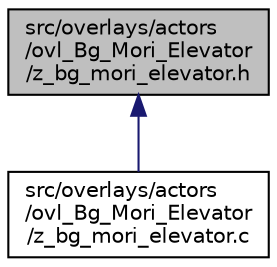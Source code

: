 digraph "src/overlays/actors/ovl_Bg_Mori_Elevator/z_bg_mori_elevator.h"
{
 // LATEX_PDF_SIZE
  edge [fontname="Helvetica",fontsize="10",labelfontname="Helvetica",labelfontsize="10"];
  node [fontname="Helvetica",fontsize="10",shape=record];
  Node1 [label="src/overlays/actors\l/ovl_Bg_Mori_Elevator\l/z_bg_mori_elevator.h",height=0.2,width=0.4,color="black", fillcolor="grey75", style="filled", fontcolor="black",tooltip=" "];
  Node1 -> Node2 [dir="back",color="midnightblue",fontsize="10",style="solid",fontname="Helvetica"];
  Node2 [label="src/overlays/actors\l/ovl_Bg_Mori_Elevator\l/z_bg_mori_elevator.c",height=0.2,width=0.4,color="black", fillcolor="white", style="filled",URL="$dd/de7/z__bg__mori__elevator_8c.html",tooltip=" "];
}
